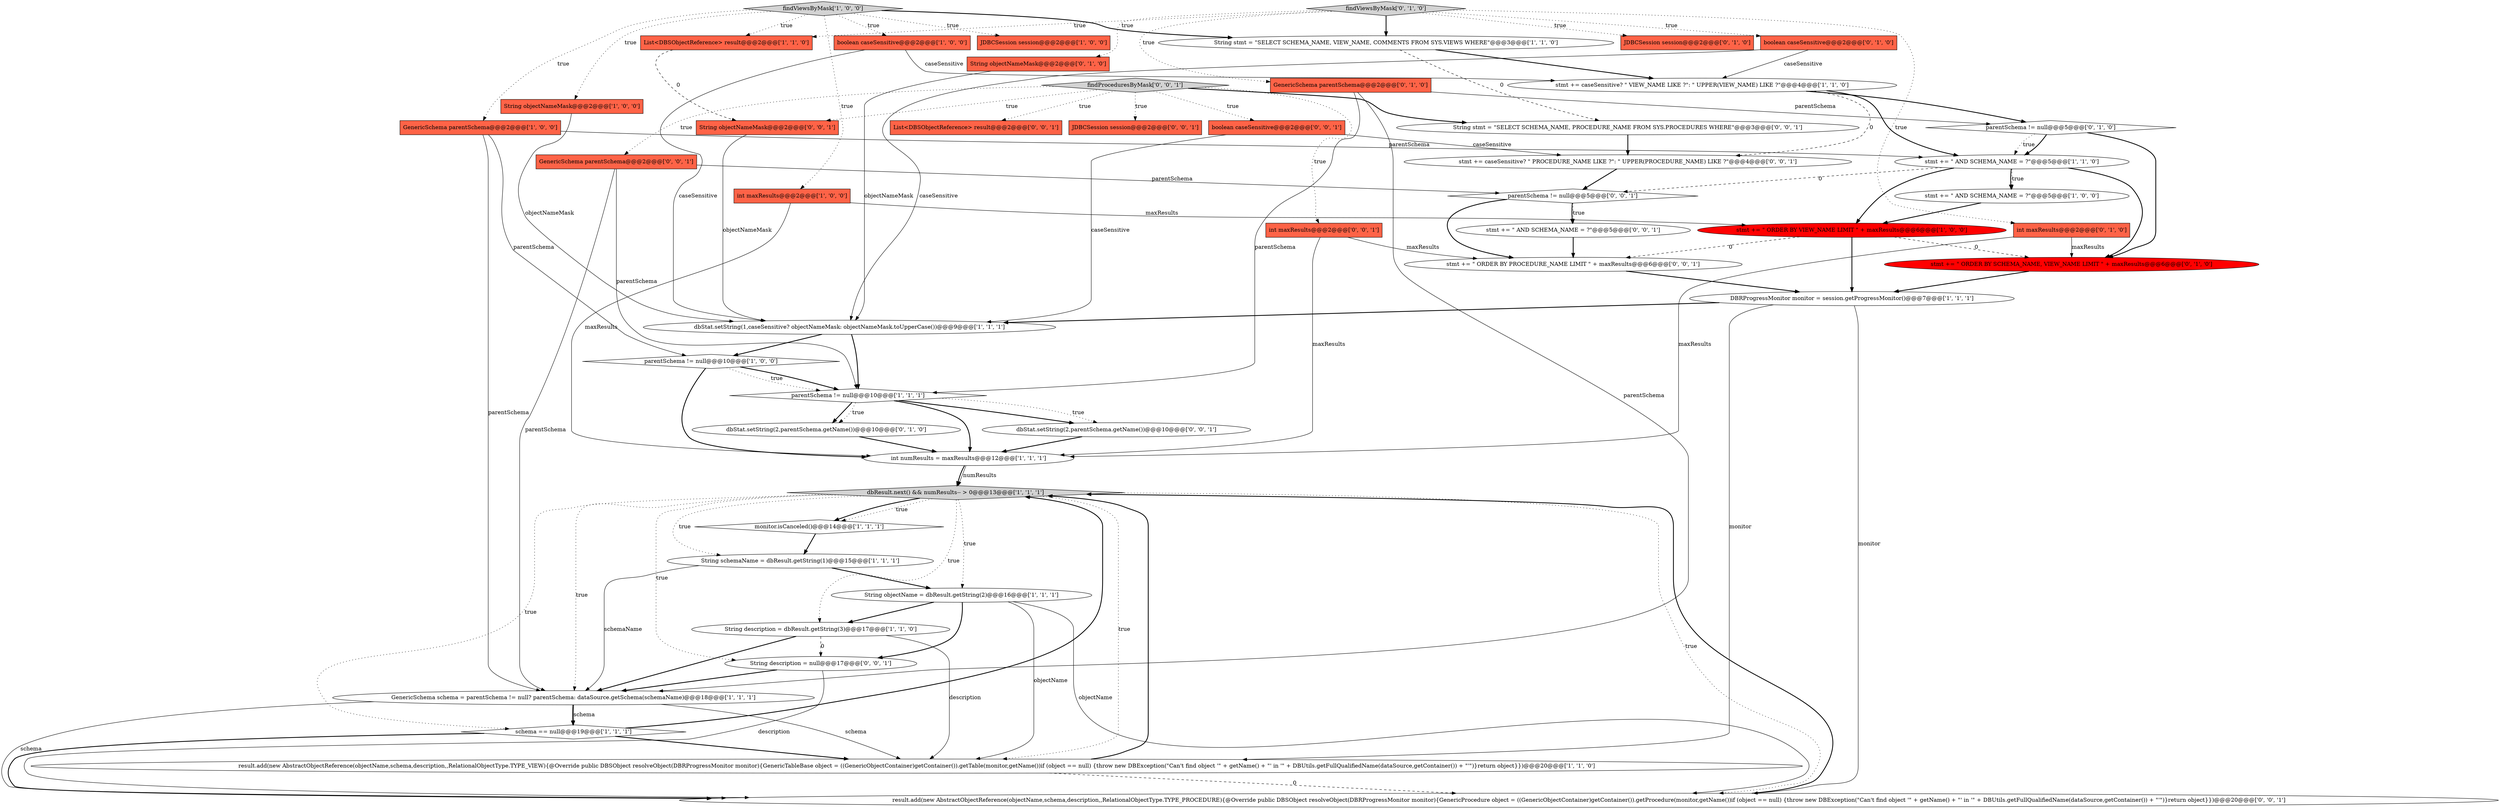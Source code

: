 digraph {
30 [style = filled, label = "boolean caseSensitive@@@2@@@['0', '1', '0']", fillcolor = tomato, shape = box image = "AAA0AAABBB2BBB"];
38 [style = filled, label = "List<DBSObjectReference> result@@@2@@@['0', '0', '1']", fillcolor = tomato, shape = box image = "AAA0AAABBB3BBB"];
16 [style = filled, label = "String stmt = \"SELECT SCHEMA_NAME, VIEW_NAME, COMMENTS FROM SYS.VIEWS WHERE\"@@@3@@@['1', '1', '0']", fillcolor = white, shape = ellipse image = "AAA0AAABBB1BBB"];
42 [style = filled, label = "String stmt = \"SELECT SCHEMA_NAME, PROCEDURE_NAME FROM SYS.PROCEDURES WHERE\"@@@3@@@['0', '0', '1']", fillcolor = white, shape = ellipse image = "AAA0AAABBB3BBB"];
13 [style = filled, label = "int maxResults@@@2@@@['1', '0', '0']", fillcolor = tomato, shape = box image = "AAA0AAABBB1BBB"];
29 [style = filled, label = "GenericSchema parentSchema@@@2@@@['0', '1', '0']", fillcolor = tomato, shape = box image = "AAA0AAABBB2BBB"];
20 [style = filled, label = "stmt += \" AND SCHEMA_NAME = ?\"@@@5@@@['1', '1', '0']", fillcolor = white, shape = ellipse image = "AAA0AAABBB1BBB"];
47 [style = filled, label = "JDBCSession session@@@2@@@['0', '0', '1']", fillcolor = tomato, shape = box image = "AAA0AAABBB3BBB"];
10 [style = filled, label = "String schemaName = dbResult.getString(1)@@@15@@@['1', '1', '1']", fillcolor = white, shape = ellipse image = "AAA0AAABBB1BBB"];
39 [style = filled, label = "findProceduresByMask['0', '0', '1']", fillcolor = lightgray, shape = diamond image = "AAA0AAABBB3BBB"];
5 [style = filled, label = "GenericSchema parentSchema@@@2@@@['1', '0', '0']", fillcolor = tomato, shape = box image = "AAA0AAABBB1BBB"];
19 [style = filled, label = "dbStat.setString(1,caseSensitive? objectNameMask: objectNameMask.toUpperCase())@@@9@@@['1', '1', '1']", fillcolor = white, shape = ellipse image = "AAA0AAABBB1BBB"];
7 [style = filled, label = "stmt += caseSensitive? \" VIEW_NAME LIKE ?\": \" UPPER(VIEW_NAME) LIKE ?\"@@@4@@@['1', '1', '0']", fillcolor = white, shape = ellipse image = "AAA0AAABBB1BBB"];
3 [style = filled, label = "parentSchema != null@@@10@@@['1', '1', '1']", fillcolor = white, shape = diamond image = "AAA0AAABBB1BBB"];
25 [style = filled, label = "parentSchema != null@@@5@@@['0', '1', '0']", fillcolor = white, shape = diamond image = "AAA0AAABBB2BBB"];
41 [style = filled, label = "int maxResults@@@2@@@['0', '0', '1']", fillcolor = tomato, shape = box image = "AAA0AAABBB3BBB"];
31 [style = filled, label = "JDBCSession session@@@2@@@['0', '1', '0']", fillcolor = tomato, shape = box image = "AAA0AAABBB2BBB"];
24 [style = filled, label = "stmt += \" ORDER BY VIEW_NAME LIMIT \" + maxResults@@@6@@@['1', '0', '0']", fillcolor = red, shape = ellipse image = "AAA1AAABBB1BBB"];
14 [style = filled, label = "List<DBSObjectReference> result@@@2@@@['1', '1', '0']", fillcolor = tomato, shape = box image = "AAA0AAABBB1BBB"];
26 [style = filled, label = "stmt += \" ORDER BY SCHEMA_NAME, VIEW_NAME LIMIT \" + maxResults@@@6@@@['0', '1', '0']", fillcolor = red, shape = ellipse image = "AAA1AAABBB2BBB"];
32 [style = filled, label = "int maxResults@@@2@@@['0', '1', '0']", fillcolor = tomato, shape = box image = "AAA0AAABBB2BBB"];
35 [style = filled, label = "GenericSchema parentSchema@@@2@@@['0', '0', '1']", fillcolor = tomato, shape = box image = "AAA0AAABBB3BBB"];
48 [style = filled, label = "String objectNameMask@@@2@@@['0', '0', '1']", fillcolor = tomato, shape = box image = "AAA0AAABBB3BBB"];
28 [style = filled, label = "String objectNameMask@@@2@@@['0', '1', '0']", fillcolor = tomato, shape = box image = "AAA0AAABBB2BBB"];
21 [style = filled, label = "String objectName = dbResult.getString(2)@@@16@@@['1', '1', '1']", fillcolor = white, shape = ellipse image = "AAA0AAABBB1BBB"];
18 [style = filled, label = "findViewsByMask['1', '0', '0']", fillcolor = lightgray, shape = diamond image = "AAA0AAABBB1BBB"];
11 [style = filled, label = "int numResults = maxResults@@@12@@@['1', '1', '1']", fillcolor = white, shape = ellipse image = "AAA0AAABBB1BBB"];
45 [style = filled, label = "boolean caseSensitive@@@2@@@['0', '0', '1']", fillcolor = tomato, shape = box image = "AAA0AAABBB3BBB"];
17 [style = filled, label = "result.add(new AbstractObjectReference(objectName,schema,description,,RelationalObjectType.TYPE_VIEW){@Override public DBSObject resolveObject(DBRProgressMonitor monitor){GenericTableBase object = ((GenericObjectContainer)getContainer()).getTable(monitor,getName())if (object == null) {throw new DBException(\"Can't find object '\" + getName() + \"' in '\" + DBUtils.getFullQualifiedName(dataSource,getContainer()) + \"'\")}return object}})@@@20@@@['1', '1', '0']", fillcolor = white, shape = ellipse image = "AAA0AAABBB1BBB"];
6 [style = filled, label = "dbResult.next() && numResults-- > 0@@@13@@@['1', '1', '1']", fillcolor = lightgray, shape = diamond image = "AAA0AAABBB1BBB"];
27 [style = filled, label = "dbStat.setString(2,parentSchema.getName())@@@10@@@['0', '1', '0']", fillcolor = white, shape = ellipse image = "AAA0AAABBB2BBB"];
1 [style = filled, label = "stmt += \" AND SCHEMA_NAME = ?\"@@@5@@@['1', '0', '0']", fillcolor = white, shape = ellipse image = "AAA0AAABBB1BBB"];
40 [style = filled, label = "stmt += \" ORDER BY PROCEDURE_NAME LIMIT \" + maxResults@@@6@@@['0', '0', '1']", fillcolor = white, shape = ellipse image = "AAA0AAABBB3BBB"];
9 [style = filled, label = "schema == null@@@19@@@['1', '1', '1']", fillcolor = white, shape = diamond image = "AAA0AAABBB1BBB"];
37 [style = filled, label = "stmt += caseSensitive? \" PROCEDURE_NAME LIKE ?\": \" UPPER(PROCEDURE_NAME) LIKE ?\"@@@4@@@['0', '0', '1']", fillcolor = white, shape = ellipse image = "AAA0AAABBB3BBB"];
0 [style = filled, label = "parentSchema != null@@@10@@@['1', '0', '0']", fillcolor = white, shape = diamond image = "AAA0AAABBB1BBB"];
12 [style = filled, label = "String description = dbResult.getString(3)@@@17@@@['1', '1', '0']", fillcolor = white, shape = ellipse image = "AAA0AAABBB1BBB"];
33 [style = filled, label = "findViewsByMask['0', '1', '0']", fillcolor = lightgray, shape = diamond image = "AAA0AAABBB2BBB"];
34 [style = filled, label = "dbStat.setString(2,parentSchema.getName())@@@10@@@['0', '0', '1']", fillcolor = white, shape = ellipse image = "AAA0AAABBB3BBB"];
22 [style = filled, label = "DBRProgressMonitor monitor = session.getProgressMonitor()@@@7@@@['1', '1', '1']", fillcolor = white, shape = ellipse image = "AAA0AAABBB1BBB"];
15 [style = filled, label = "monitor.isCanceled()@@@14@@@['1', '1', '1']", fillcolor = white, shape = diamond image = "AAA0AAABBB1BBB"];
4 [style = filled, label = "JDBCSession session@@@2@@@['1', '0', '0']", fillcolor = tomato, shape = box image = "AAA0AAABBB1BBB"];
44 [style = filled, label = "String description = null@@@17@@@['0', '0', '1']", fillcolor = white, shape = ellipse image = "AAA0AAABBB3BBB"];
43 [style = filled, label = "result.add(new AbstractObjectReference(objectName,schema,description,,RelationalObjectType.TYPE_PROCEDURE){@Override public DBSObject resolveObject(DBRProgressMonitor monitor){GenericProcedure object = ((GenericObjectContainer)getContainer()).getProcedure(monitor,getName())if (object == null) {throw new DBException(\"Can't find object '\" + getName() + \"' in '\" + DBUtils.getFullQualifiedName(dataSource,getContainer()) + \"'\")}return object}})@@@20@@@['0', '0', '1']", fillcolor = white, shape = ellipse image = "AAA0AAABBB3BBB"];
8 [style = filled, label = "boolean caseSensitive@@@2@@@['1', '0', '0']", fillcolor = tomato, shape = box image = "AAA0AAABBB1BBB"];
23 [style = filled, label = "GenericSchema schema = parentSchema != null? parentSchema: dataSource.getSchema(schemaName)@@@18@@@['1', '1', '1']", fillcolor = white, shape = ellipse image = "AAA0AAABBB1BBB"];
36 [style = filled, label = "stmt += \" AND SCHEMA_NAME = ?\"@@@5@@@['0', '0', '1']", fillcolor = white, shape = ellipse image = "AAA0AAABBB3BBB"];
2 [style = filled, label = "String objectNameMask@@@2@@@['1', '0', '0']", fillcolor = tomato, shape = box image = "AAA0AAABBB1BBB"];
46 [style = filled, label = "parentSchema != null@@@5@@@['0', '0', '1']", fillcolor = white, shape = diamond image = "AAA0AAABBB3BBB"];
15->10 [style = bold, label=""];
20->26 [style = bold, label=""];
44->43 [style = solid, label="description"];
33->28 [style = dotted, label="true"];
16->7 [style = bold, label=""];
39->47 [style = dotted, label="true"];
33->14 [style = dotted, label="true"];
9->43 [style = bold, label=""];
23->9 [style = solid, label="schema"];
3->34 [style = dotted, label="true"];
26->22 [style = bold, label=""];
9->6 [style = bold, label=""];
3->27 [style = bold, label=""];
3->34 [style = bold, label=""];
3->27 [style = dotted, label="true"];
44->23 [style = bold, label=""];
20->46 [style = dashed, label="0"];
24->26 [style = dashed, label="0"];
41->11 [style = solid, label="maxResults"];
45->19 [style = solid, label="caseSensitive"];
40->22 [style = bold, label=""];
12->44 [style = dashed, label="0"];
35->23 [style = solid, label="parentSchema"];
0->3 [style = dotted, label="true"];
30->19 [style = solid, label="caseSensitive"];
19->3 [style = bold, label=""];
18->13 [style = dotted, label="true"];
6->15 [style = dotted, label="true"];
39->35 [style = dotted, label="true"];
0->3 [style = bold, label=""];
21->44 [style = bold, label=""];
33->16 [style = bold, label=""];
17->43 [style = dashed, label="0"];
33->32 [style = dotted, label="true"];
29->25 [style = solid, label="parentSchema"];
3->11 [style = bold, label=""];
46->36 [style = bold, label=""];
9->17 [style = bold, label=""];
18->8 [style = dotted, label="true"];
24->40 [style = dashed, label="0"];
10->21 [style = bold, label=""];
5->23 [style = solid, label="parentSchema"];
5->0 [style = solid, label="parentSchema"];
41->40 [style = solid, label="maxResults"];
13->24 [style = solid, label="maxResults"];
37->46 [style = bold, label=""];
27->11 [style = bold, label=""];
23->43 [style = solid, label="schema"];
8->19 [style = solid, label="caseSensitive"];
10->23 [style = solid, label="schemaName"];
25->26 [style = bold, label=""];
25->20 [style = dotted, label="true"];
6->43 [style = dotted, label="true"];
18->5 [style = dotted, label="true"];
21->17 [style = solid, label="objectName"];
6->12 [style = dotted, label="true"];
46->40 [style = bold, label=""];
39->42 [style = bold, label=""];
2->19 [style = solid, label="objectNameMask"];
32->11 [style = solid, label="maxResults"];
33->31 [style = dotted, label="true"];
48->19 [style = solid, label="objectNameMask"];
42->37 [style = bold, label=""];
36->40 [style = bold, label=""];
35->3 [style = solid, label="parentSchema"];
22->19 [style = bold, label=""];
17->6 [style = bold, label=""];
16->42 [style = dashed, label="0"];
11->6 [style = solid, label="numResults"];
28->19 [style = solid, label="objectNameMask"];
0->11 [style = bold, label=""];
7->20 [style = bold, label=""];
20->1 [style = bold, label=""];
6->15 [style = bold, label=""];
19->0 [style = bold, label=""];
21->12 [style = bold, label=""];
6->10 [style = dotted, label="true"];
25->20 [style = bold, label=""];
12->17 [style = solid, label="description"];
20->1 [style = dotted, label="true"];
6->9 [style = dotted, label="true"];
5->20 [style = solid, label="parentSchema"];
39->48 [style = dotted, label="true"];
23->17 [style = solid, label="schema"];
22->17 [style = solid, label="monitor"];
32->26 [style = solid, label="maxResults"];
33->29 [style = dotted, label="true"];
6->21 [style = dotted, label="true"];
39->45 [style = dotted, label="true"];
18->2 [style = dotted, label="true"];
18->16 [style = bold, label=""];
21->43 [style = solid, label="objectName"];
8->7 [style = solid, label="caseSensitive"];
46->36 [style = dotted, label="true"];
29->23 [style = solid, label="parentSchema"];
14->48 [style = dashed, label="0"];
11->6 [style = bold, label=""];
39->38 [style = dotted, label="true"];
6->23 [style = dotted, label="true"];
24->22 [style = bold, label=""];
33->30 [style = dotted, label="true"];
6->17 [style = dotted, label="true"];
34->11 [style = bold, label=""];
43->6 [style = bold, label=""];
18->14 [style = dotted, label="true"];
6->44 [style = dotted, label="true"];
13->11 [style = solid, label="maxResults"];
22->43 [style = solid, label="monitor"];
29->3 [style = solid, label="parentSchema"];
1->24 [style = bold, label=""];
39->41 [style = dotted, label="true"];
7->37 [style = dashed, label="0"];
12->23 [style = bold, label=""];
45->37 [style = solid, label="caseSensitive"];
7->25 [style = bold, label=""];
18->4 [style = dotted, label="true"];
20->24 [style = bold, label=""];
23->9 [style = bold, label=""];
35->46 [style = solid, label="parentSchema"];
30->7 [style = solid, label="caseSensitive"];
}
